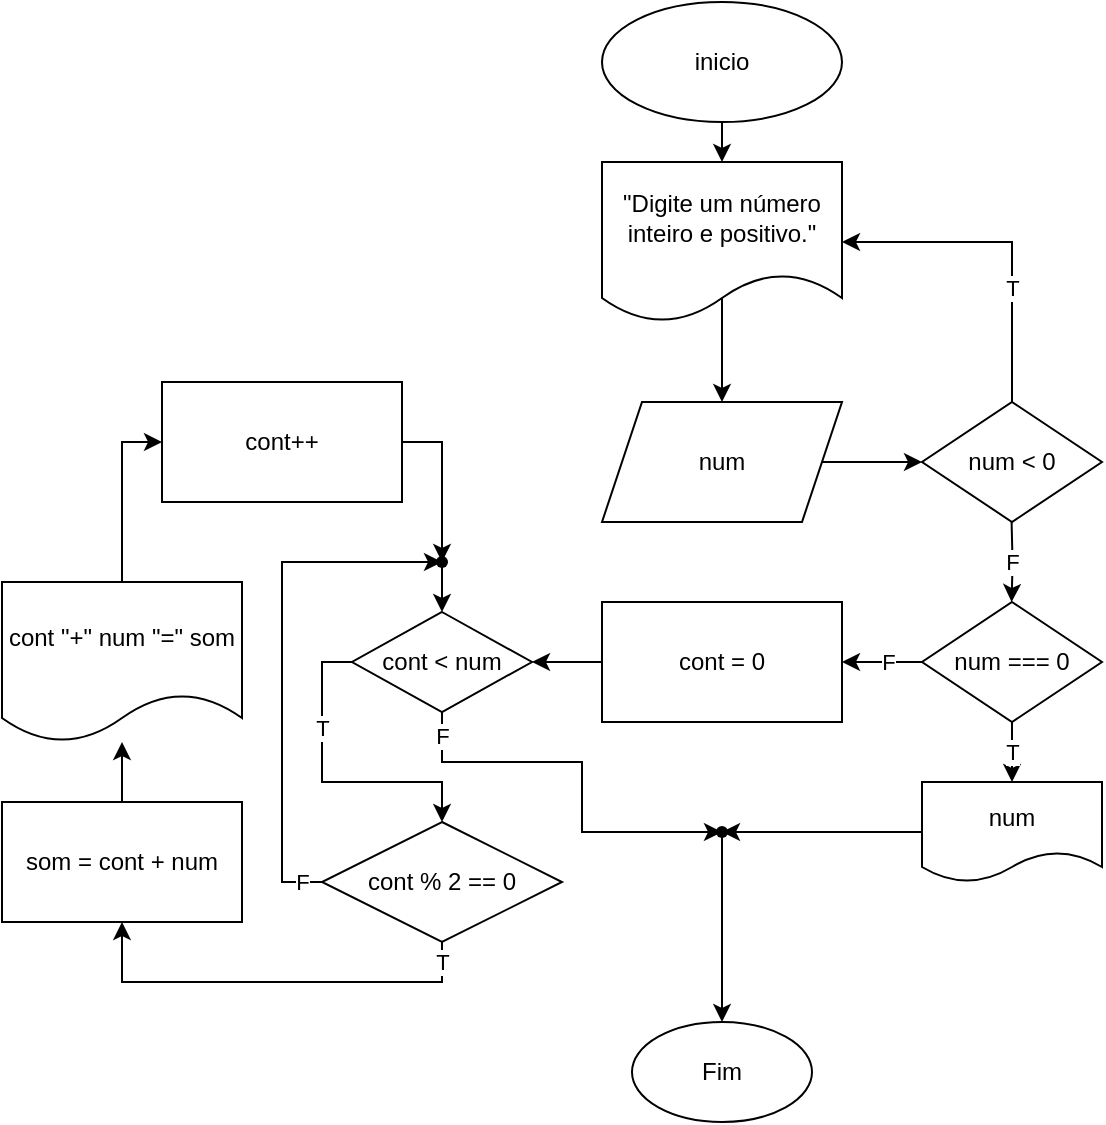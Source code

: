 <mxfile version="24.0.5" type="github">
  <diagram name="Página-1" id="8q6lhMmIMN3a-nxg73AE">
    <mxGraphModel dx="752" dy="447" grid="1" gridSize="10" guides="1" tooltips="1" connect="1" arrows="1" fold="1" page="1" pageScale="1" pageWidth="827" pageHeight="1169" math="0" shadow="0">
      <root>
        <mxCell id="0" />
        <mxCell id="1" parent="0" />
        <mxCell id="jCNQIkUQFWEnMq2eT__x-21" style="edgeStyle=orthogonalEdgeStyle;rounded=0;orthogonalLoop=1;jettySize=auto;html=1;exitX=0.5;exitY=1;exitDx=0;exitDy=0;entryX=0.5;entryY=0;entryDx=0;entryDy=0;" edge="1" parent="1" source="jCNQIkUQFWEnMq2eT__x-2" target="jCNQIkUQFWEnMq2eT__x-3">
          <mxGeometry relative="1" as="geometry" />
        </mxCell>
        <mxCell id="jCNQIkUQFWEnMq2eT__x-2" value="inicio" style="ellipse;whiteSpace=wrap;html=1;" vertex="1" parent="1">
          <mxGeometry x="400" y="40" width="120" height="60" as="geometry" />
        </mxCell>
        <mxCell id="jCNQIkUQFWEnMq2eT__x-7" style="edgeStyle=orthogonalEdgeStyle;rounded=0;orthogonalLoop=1;jettySize=auto;html=1;exitX=1;exitY=0.5;exitDx=0;exitDy=0;" edge="1" parent="1" source="jCNQIkUQFWEnMq2eT__x-3" target="jCNQIkUQFWEnMq2eT__x-4">
          <mxGeometry relative="1" as="geometry">
            <Array as="points">
              <mxPoint x="460" y="160" />
            </Array>
          </mxGeometry>
        </mxCell>
        <mxCell id="jCNQIkUQFWEnMq2eT__x-3" value="&quot;Digite um número inteiro e positivo.&quot;" style="shape=document;whiteSpace=wrap;html=1;boundedLbl=1;" vertex="1" parent="1">
          <mxGeometry x="400" y="120" width="120" height="80" as="geometry" />
        </mxCell>
        <mxCell id="jCNQIkUQFWEnMq2eT__x-8" style="edgeStyle=orthogonalEdgeStyle;rounded=0;orthogonalLoop=1;jettySize=auto;html=1;" edge="1" parent="1" source="jCNQIkUQFWEnMq2eT__x-4" target="jCNQIkUQFWEnMq2eT__x-9">
          <mxGeometry relative="1" as="geometry">
            <mxPoint x="560" y="270" as="targetPoint" />
          </mxGeometry>
        </mxCell>
        <mxCell id="jCNQIkUQFWEnMq2eT__x-4" value="num" style="shape=parallelogram;perimeter=parallelogramPerimeter;whiteSpace=wrap;html=1;fixedSize=1;" vertex="1" parent="1">
          <mxGeometry x="400" y="240" width="120" height="60" as="geometry" />
        </mxCell>
        <mxCell id="jCNQIkUQFWEnMq2eT__x-10" style="edgeStyle=orthogonalEdgeStyle;rounded=0;orthogonalLoop=1;jettySize=auto;html=1;entryX=1;entryY=0.5;entryDx=0;entryDy=0;exitX=0.5;exitY=0;exitDx=0;exitDy=0;" edge="1" parent="1" source="jCNQIkUQFWEnMq2eT__x-9" target="jCNQIkUQFWEnMq2eT__x-3">
          <mxGeometry relative="1" as="geometry">
            <Array as="points">
              <mxPoint x="605" y="160" />
            </Array>
          </mxGeometry>
        </mxCell>
        <mxCell id="jCNQIkUQFWEnMq2eT__x-22" value="T" style="edgeLabel;html=1;align=center;verticalAlign=middle;resizable=0;points=[];" vertex="1" connectable="0" parent="jCNQIkUQFWEnMq2eT__x-10">
          <mxGeometry x="-0.306" relative="1" as="geometry">
            <mxPoint as="offset" />
          </mxGeometry>
        </mxCell>
        <mxCell id="jCNQIkUQFWEnMq2eT__x-11" style="edgeStyle=orthogonalEdgeStyle;rounded=0;orthogonalLoop=1;jettySize=auto;html=1;exitX=0.5;exitY=1;exitDx=0;exitDy=0;entryX=0.5;entryY=0;entryDx=0;entryDy=0;" edge="1" parent="1">
          <mxGeometry relative="1" as="geometry">
            <mxPoint x="604.8" y="340" as="targetPoint" />
            <mxPoint x="604.8" y="300" as="sourcePoint" />
            <Array as="points" />
          </mxGeometry>
        </mxCell>
        <mxCell id="jCNQIkUQFWEnMq2eT__x-23" value="F" style="edgeLabel;html=1;align=center;verticalAlign=middle;resizable=0;points=[];" vertex="1" connectable="0" parent="jCNQIkUQFWEnMq2eT__x-11">
          <mxGeometry x="-0.757" y="2" relative="1" as="geometry">
            <mxPoint x="-2" y="15" as="offset" />
          </mxGeometry>
        </mxCell>
        <mxCell id="jCNQIkUQFWEnMq2eT__x-9" value="num &amp;lt; 0" style="rhombus;whiteSpace=wrap;html=1;" vertex="1" parent="1">
          <mxGeometry x="560" y="240" width="90" height="60" as="geometry" />
        </mxCell>
        <mxCell id="jCNQIkUQFWEnMq2eT__x-15" style="edgeStyle=orthogonalEdgeStyle;rounded=0;orthogonalLoop=1;jettySize=auto;html=1;exitX=0.5;exitY=1;exitDx=0;exitDy=0;" edge="1" parent="1" source="jCNQIkUQFWEnMq2eT__x-13" target="jCNQIkUQFWEnMq2eT__x-16">
          <mxGeometry relative="1" as="geometry">
            <mxPoint x="734.857" y="320" as="targetPoint" />
          </mxGeometry>
        </mxCell>
        <mxCell id="jCNQIkUQFWEnMq2eT__x-24" value="T" style="edgeLabel;html=1;align=center;verticalAlign=middle;resizable=0;points=[];" vertex="1" connectable="0" parent="jCNQIkUQFWEnMq2eT__x-15">
          <mxGeometry x="0.02" relative="1" as="geometry">
            <mxPoint as="offset" />
          </mxGeometry>
        </mxCell>
        <mxCell id="jCNQIkUQFWEnMq2eT__x-25" style="edgeStyle=orthogonalEdgeStyle;rounded=0;orthogonalLoop=1;jettySize=auto;html=1;" edge="1" parent="1" source="jCNQIkUQFWEnMq2eT__x-13">
          <mxGeometry relative="1" as="geometry">
            <mxPoint x="520" y="370" as="targetPoint" />
          </mxGeometry>
        </mxCell>
        <mxCell id="jCNQIkUQFWEnMq2eT__x-26" value="F" style="edgeLabel;html=1;align=center;verticalAlign=middle;resizable=0;points=[];" vertex="1" connectable="0" parent="jCNQIkUQFWEnMq2eT__x-25">
          <mxGeometry x="-0.161" relative="1" as="geometry">
            <mxPoint as="offset" />
          </mxGeometry>
        </mxCell>
        <mxCell id="jCNQIkUQFWEnMq2eT__x-13" value="num === 0" style="rhombus;whiteSpace=wrap;html=1;" vertex="1" parent="1">
          <mxGeometry x="560" y="340" width="90" height="60" as="geometry" />
        </mxCell>
        <mxCell id="jCNQIkUQFWEnMq2eT__x-46" style="edgeStyle=orthogonalEdgeStyle;rounded=0;orthogonalLoop=1;jettySize=auto;html=1;exitX=0;exitY=0.5;exitDx=0;exitDy=0;entryX=0.625;entryY=0.484;entryDx=0;entryDy=0;entryPerimeter=0;" edge="1" parent="1" source="jCNQIkUQFWEnMq2eT__x-16" target="jCNQIkUQFWEnMq2eT__x-48">
          <mxGeometry relative="1" as="geometry">
            <mxPoint x="480" y="455" as="targetPoint" />
          </mxGeometry>
        </mxCell>
        <mxCell id="jCNQIkUQFWEnMq2eT__x-16" value="num" style="shape=document;whiteSpace=wrap;html=1;boundedLbl=1;" vertex="1" parent="1">
          <mxGeometry x="560" y="430" width="90" height="50" as="geometry" />
        </mxCell>
        <mxCell id="jCNQIkUQFWEnMq2eT__x-17" value="Fim" style="ellipse;whiteSpace=wrap;html=1;" vertex="1" parent="1">
          <mxGeometry x="415" y="550" width="90" height="50" as="geometry" />
        </mxCell>
        <mxCell id="jCNQIkUQFWEnMq2eT__x-28" style="edgeStyle=orthogonalEdgeStyle;rounded=0;orthogonalLoop=1;jettySize=auto;html=1;" edge="1" parent="1" source="jCNQIkUQFWEnMq2eT__x-27" target="jCNQIkUQFWEnMq2eT__x-30">
          <mxGeometry relative="1" as="geometry">
            <mxPoint x="360" y="370" as="targetPoint" />
          </mxGeometry>
        </mxCell>
        <mxCell id="jCNQIkUQFWEnMq2eT__x-27" value="cont = 0" style="rounded=0;whiteSpace=wrap;html=1;" vertex="1" parent="1">
          <mxGeometry x="400" y="340" width="120" height="60" as="geometry" />
        </mxCell>
        <mxCell id="jCNQIkUQFWEnMq2eT__x-43" style="edgeStyle=orthogonalEdgeStyle;rounded=0;orthogonalLoop=1;jettySize=auto;html=1;exitX=0;exitY=0.5;exitDx=0;exitDy=0;entryX=0.5;entryY=0;entryDx=0;entryDy=0;" edge="1" parent="1" source="jCNQIkUQFWEnMq2eT__x-30" target="jCNQIkUQFWEnMq2eT__x-33">
          <mxGeometry relative="1" as="geometry">
            <Array as="points">
              <mxPoint x="260" y="370" />
              <mxPoint x="260" y="430" />
              <mxPoint x="320" y="430" />
            </Array>
          </mxGeometry>
        </mxCell>
        <mxCell id="jCNQIkUQFWEnMq2eT__x-44" value="T" style="edgeLabel;html=1;align=center;verticalAlign=middle;resizable=0;points=[];" vertex="1" connectable="0" parent="jCNQIkUQFWEnMq2eT__x-43">
          <mxGeometry x="-0.384" relative="1" as="geometry">
            <mxPoint as="offset" />
          </mxGeometry>
        </mxCell>
        <mxCell id="jCNQIkUQFWEnMq2eT__x-45" style="edgeStyle=orthogonalEdgeStyle;rounded=0;orthogonalLoop=1;jettySize=auto;html=1;exitX=0.5;exitY=1;exitDx=0;exitDy=0;entryX=0;entryY=0.5;entryDx=0;entryDy=0;entryPerimeter=0;" edge="1" parent="1" source="jCNQIkUQFWEnMq2eT__x-30" target="jCNQIkUQFWEnMq2eT__x-48">
          <mxGeometry relative="1" as="geometry">
            <mxPoint x="445" y="455" as="targetPoint" />
            <mxPoint x="320" y="400" as="sourcePoint" />
            <Array as="points">
              <mxPoint x="320" y="420" />
              <mxPoint x="390" y="420" />
              <mxPoint x="390" y="455" />
            </Array>
          </mxGeometry>
        </mxCell>
        <mxCell id="jCNQIkUQFWEnMq2eT__x-50" value="F" style="edgeLabel;html=1;align=center;verticalAlign=middle;resizable=0;points=[];" vertex="1" connectable="0" parent="jCNQIkUQFWEnMq2eT__x-45">
          <mxGeometry x="-0.887" relative="1" as="geometry">
            <mxPoint as="offset" />
          </mxGeometry>
        </mxCell>
        <mxCell id="jCNQIkUQFWEnMq2eT__x-30" value="cont &amp;lt; num" style="rhombus;whiteSpace=wrap;html=1;" vertex="1" parent="1">
          <mxGeometry x="275" y="345" width="90" height="50" as="geometry" />
        </mxCell>
        <mxCell id="jCNQIkUQFWEnMq2eT__x-32" value="som = cont + num" style="rounded=0;whiteSpace=wrap;html=1;" vertex="1" parent="1">
          <mxGeometry x="99.997" y="440" width="120" height="60" as="geometry" />
        </mxCell>
        <mxCell id="jCNQIkUQFWEnMq2eT__x-36" style="edgeStyle=orthogonalEdgeStyle;rounded=0;orthogonalLoop=1;jettySize=auto;html=1;exitX=0.5;exitY=1;exitDx=0;exitDy=0;entryX=0.5;entryY=1;entryDx=0;entryDy=0;" edge="1" parent="1" source="jCNQIkUQFWEnMq2eT__x-33" target="jCNQIkUQFWEnMq2eT__x-32">
          <mxGeometry relative="1" as="geometry">
            <Array as="points" />
          </mxGeometry>
        </mxCell>
        <mxCell id="jCNQIkUQFWEnMq2eT__x-55" value="T" style="edgeLabel;html=1;align=center;verticalAlign=middle;resizable=0;points=[];" vertex="1" connectable="0" parent="jCNQIkUQFWEnMq2eT__x-36">
          <mxGeometry x="-0.76" y="2" relative="1" as="geometry">
            <mxPoint x="5" y="-12" as="offset" />
          </mxGeometry>
        </mxCell>
        <mxCell id="jCNQIkUQFWEnMq2eT__x-51" style="edgeStyle=orthogonalEdgeStyle;rounded=0;orthogonalLoop=1;jettySize=auto;html=1;" edge="1" parent="1" source="jCNQIkUQFWEnMq2eT__x-33">
          <mxGeometry relative="1" as="geometry">
            <mxPoint x="320" y="320" as="targetPoint" />
            <Array as="points">
              <mxPoint x="240" y="480" />
              <mxPoint x="240" y="320" />
            </Array>
          </mxGeometry>
        </mxCell>
        <mxCell id="jCNQIkUQFWEnMq2eT__x-54" value="F" style="edgeLabel;html=1;align=center;verticalAlign=middle;resizable=0;points=[];" vertex="1" connectable="0" parent="jCNQIkUQFWEnMq2eT__x-51">
          <mxGeometry x="-0.89" y="2" relative="1" as="geometry">
            <mxPoint x="4" y="-2" as="offset" />
          </mxGeometry>
        </mxCell>
        <mxCell id="jCNQIkUQFWEnMq2eT__x-33" value="cont % 2&amp;nbsp;&lt;span style=&quot;background-color: initial;&quot;&gt;== 0&lt;/span&gt;" style="rhombus;whiteSpace=wrap;html=1;" vertex="1" parent="1">
          <mxGeometry x="260" y="450" width="120" height="60" as="geometry" />
        </mxCell>
        <mxCell id="jCNQIkUQFWEnMq2eT__x-40" style="edgeStyle=orthogonalEdgeStyle;rounded=0;orthogonalLoop=1;jettySize=auto;html=1;exitX=0.5;exitY=0;exitDx=0;exitDy=0;entryX=0;entryY=0.5;entryDx=0;entryDy=0;" edge="1" parent="1" source="jCNQIkUQFWEnMq2eT__x-37" target="jCNQIkUQFWEnMq2eT__x-41">
          <mxGeometry relative="1" as="geometry">
            <mxPoint x="160" y="300" as="targetPoint" />
          </mxGeometry>
        </mxCell>
        <mxCell id="jCNQIkUQFWEnMq2eT__x-37" value="cont &quot;+&quot; num &quot;=&quot; som" style="shape=document;whiteSpace=wrap;html=1;boundedLbl=1;" vertex="1" parent="1">
          <mxGeometry x="100" y="330" width="120" height="80" as="geometry" />
        </mxCell>
        <mxCell id="jCNQIkUQFWEnMq2eT__x-39" style="edgeStyle=orthogonalEdgeStyle;rounded=0;orthogonalLoop=1;jettySize=auto;html=1;exitX=0.5;exitY=0;exitDx=0;exitDy=0;" edge="1" parent="1" source="jCNQIkUQFWEnMq2eT__x-32" target="jCNQIkUQFWEnMq2eT__x-37">
          <mxGeometry relative="1" as="geometry">
            <Array as="points" />
          </mxGeometry>
        </mxCell>
        <mxCell id="jCNQIkUQFWEnMq2eT__x-42" style="edgeStyle=orthogonalEdgeStyle;rounded=0;orthogonalLoop=1;jettySize=auto;html=1;exitX=1;exitY=0.5;exitDx=0;exitDy=0;" edge="1" parent="1" source="jCNQIkUQFWEnMq2eT__x-41">
          <mxGeometry relative="1" as="geometry">
            <mxPoint x="320" y="320" as="targetPoint" />
            <Array as="points">
              <mxPoint x="320" y="260" />
            </Array>
          </mxGeometry>
        </mxCell>
        <mxCell id="jCNQIkUQFWEnMq2eT__x-41" value="cont++" style="rounded=0;whiteSpace=wrap;html=1;" vertex="1" parent="1">
          <mxGeometry x="180" y="230" width="120" height="60" as="geometry" />
        </mxCell>
        <mxCell id="jCNQIkUQFWEnMq2eT__x-49" style="edgeStyle=orthogonalEdgeStyle;rounded=0;orthogonalLoop=1;jettySize=auto;html=1;" edge="1" parent="1" source="jCNQIkUQFWEnMq2eT__x-48" target="jCNQIkUQFWEnMq2eT__x-17">
          <mxGeometry relative="1" as="geometry" />
        </mxCell>
        <mxCell id="jCNQIkUQFWEnMq2eT__x-48" value="" style="shape=waypoint;sketch=0;fillStyle=solid;size=6;pointerEvents=1;points=[];fillColor=none;resizable=0;rotatable=0;perimeter=centerPerimeter;snapToPoint=1;" vertex="1" parent="1">
          <mxGeometry x="450" y="445" width="20" height="20" as="geometry" />
        </mxCell>
        <mxCell id="jCNQIkUQFWEnMq2eT__x-53" style="edgeStyle=orthogonalEdgeStyle;rounded=0;orthogonalLoop=1;jettySize=auto;html=1;entryX=0.5;entryY=0;entryDx=0;entryDy=0;" edge="1" parent="1" source="jCNQIkUQFWEnMq2eT__x-52" target="jCNQIkUQFWEnMq2eT__x-30">
          <mxGeometry relative="1" as="geometry" />
        </mxCell>
        <mxCell id="jCNQIkUQFWEnMq2eT__x-52" value="" style="shape=waypoint;sketch=0;fillStyle=solid;size=6;pointerEvents=1;points=[];fillColor=none;resizable=0;rotatable=0;perimeter=centerPerimeter;snapToPoint=1;" vertex="1" parent="1">
          <mxGeometry x="310" y="310" width="20" height="20" as="geometry" />
        </mxCell>
      </root>
    </mxGraphModel>
  </diagram>
</mxfile>
